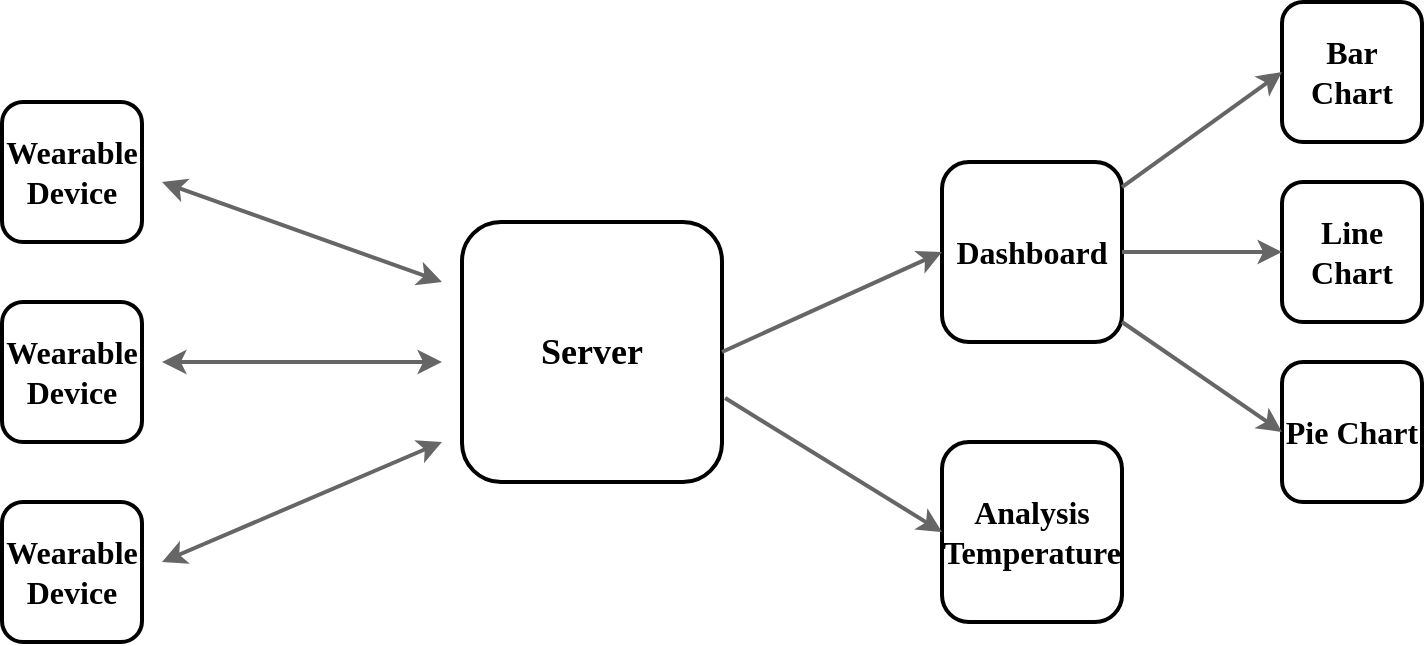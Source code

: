 <mxfile version="20.2.8" type="github">
  <diagram id="3CmZD04sV86hXLiKNP_q" name="Trang-1">
    <mxGraphModel dx="1020" dy="519" grid="1" gridSize="10" guides="1" tooltips="1" connect="1" arrows="1" fold="1" page="1" pageScale="1" pageWidth="827" pageHeight="1169" math="0" shadow="0">
      <root>
        <mxCell id="0" />
        <mxCell id="1" parent="0" />
        <mxCell id="_eurWYBseDw6_cXqkDln-1" value="&lt;p&gt;&lt;b&gt;&lt;font face=&quot;Times New Roman&quot; style=&quot;font-size: 16px;&quot;&gt;Wearable Device&lt;/font&gt;&lt;/b&gt;&lt;/p&gt;" style="whiteSpace=wrap;html=1;aspect=fixed;rounded=1;align=center;strokeWidth=2;" parent="1" vertex="1">
          <mxGeometry x="80" y="110" width="70" height="70" as="geometry" />
        </mxCell>
        <mxCell id="_eurWYBseDw6_cXqkDln-2" value="&lt;p&gt;&lt;b&gt;&lt;font face=&quot;Times New Roman&quot; style=&quot;font-size: 16px;&quot;&gt;Wearable Device&lt;/font&gt;&lt;/b&gt;&lt;/p&gt;" style="whiteSpace=wrap;html=1;aspect=fixed;rounded=1;align=center;strokeWidth=2;" parent="1" vertex="1">
          <mxGeometry x="80" y="210" width="70" height="70" as="geometry" />
        </mxCell>
        <mxCell id="_eurWYBseDw6_cXqkDln-3" value="&lt;p&gt;&lt;b&gt;&lt;font face=&quot;Times New Roman&quot; style=&quot;font-size: 16px;&quot;&gt;Wearable Device&lt;/font&gt;&lt;/b&gt;&lt;/p&gt;" style="whiteSpace=wrap;html=1;aspect=fixed;rounded=1;align=center;strokeWidth=2;" parent="1" vertex="1">
          <mxGeometry x="80" y="310" width="70" height="70" as="geometry" />
        </mxCell>
        <mxCell id="_eurWYBseDw6_cXqkDln-4" value="&lt;b&gt;&lt;font style=&quot;font-size: 18px;&quot;&gt;Server&lt;/font&gt;&lt;/b&gt;" style="whiteSpace=wrap;html=1;aspect=fixed;rounded=1;strokeWidth=2;fontFamily=Times New Roman;fontSize=16;" parent="1" vertex="1">
          <mxGeometry x="310" y="170" width="130" height="130" as="geometry" />
        </mxCell>
        <mxCell id="_eurWYBseDw6_cXqkDln-5" value="&lt;b&gt;Dashboard&lt;/b&gt;" style="whiteSpace=wrap;html=1;aspect=fixed;rounded=1;strokeWidth=2;fontFamily=Times New Roman;fontSize=16;" parent="1" vertex="1">
          <mxGeometry x="550" y="140" width="90" height="90" as="geometry" />
        </mxCell>
        <mxCell id="_eurWYBseDw6_cXqkDln-6" value="" style="endArrow=classic;startArrow=classic;html=1;rounded=0;fontFamily=Times New Roman;fontSize=18;strokeWidth=2;shadow=0;strokeColor=#666666;" parent="1" edge="1">
          <mxGeometry width="50" height="50" relative="1" as="geometry">
            <mxPoint x="160" y="150" as="sourcePoint" />
            <mxPoint x="300" y="200" as="targetPoint" />
          </mxGeometry>
        </mxCell>
        <mxCell id="_eurWYBseDw6_cXqkDln-7" value="" style="endArrow=classic;startArrow=classic;html=1;rounded=0;fontFamily=Times New Roman;fontSize=18;strokeWidth=2;shadow=0;strokeColor=#666666;" parent="1" edge="1">
          <mxGeometry width="50" height="50" relative="1" as="geometry">
            <mxPoint x="160" y="340" as="sourcePoint" />
            <mxPoint x="300" y="280" as="targetPoint" />
          </mxGeometry>
        </mxCell>
        <mxCell id="_eurWYBseDw6_cXqkDln-8" value="" style="endArrow=classic;startArrow=classic;html=1;rounded=0;fontFamily=Times New Roman;fontSize=18;strokeWidth=2;shadow=0;strokeColor=#666666;" parent="1" edge="1">
          <mxGeometry width="50" height="50" relative="1" as="geometry">
            <mxPoint x="160" y="240" as="sourcePoint" />
            <mxPoint x="300" y="240" as="targetPoint" />
          </mxGeometry>
        </mxCell>
        <mxCell id="_eurWYBseDw6_cXqkDln-9" value="" style="endArrow=classic;html=1;rounded=0;shadow=0;strokeColor=#666666;strokeWidth=2;fontFamily=Times New Roman;fontSize=18;exitX=1;exitY=0.5;exitDx=0;exitDy=0;entryX=0;entryY=0.5;entryDx=0;entryDy=0;" parent="1" source="_eurWYBseDw6_cXqkDln-4" edge="1" target="_eurWYBseDw6_cXqkDln-5">
          <mxGeometry width="50" height="50" relative="1" as="geometry">
            <mxPoint x="450" y="240" as="sourcePoint" />
            <mxPoint x="550" y="240" as="targetPoint" />
          </mxGeometry>
        </mxCell>
        <mxCell id="fz3xDhj9yyYTCddoUugq-1" value="&lt;p&gt;&lt;b&gt;&lt;font face=&quot;Times New Roman&quot; style=&quot;font-size: 16px;&quot;&gt;Bar Chart&lt;/font&gt;&lt;/b&gt;&lt;/p&gt;" style="whiteSpace=wrap;html=1;aspect=fixed;rounded=1;align=center;strokeWidth=2;" parent="1" vertex="1">
          <mxGeometry x="720" y="60" width="70" height="70" as="geometry" />
        </mxCell>
        <mxCell id="fz3xDhj9yyYTCddoUugq-3" value="&lt;p&gt;&lt;font face=&quot;Times New Roman&quot;&gt;&lt;span style=&quot;font-size: 16px;&quot;&gt;&lt;b&gt;Line Chart&lt;/b&gt;&lt;/span&gt;&lt;/font&gt;&lt;/p&gt;" style="whiteSpace=wrap;html=1;aspect=fixed;rounded=1;align=center;strokeWidth=2;" parent="1" vertex="1">
          <mxGeometry x="720" y="150" width="70" height="70" as="geometry" />
        </mxCell>
        <mxCell id="fz3xDhj9yyYTCddoUugq-4" value="&lt;p&gt;&lt;b&gt;&lt;font face=&quot;Times New Roman&quot; style=&quot;font-size: 16px;&quot;&gt;Pie Chart&lt;/font&gt;&lt;/b&gt;&lt;/p&gt;" style="whiteSpace=wrap;html=1;aspect=fixed;rounded=1;align=center;strokeWidth=2;" parent="1" vertex="1">
          <mxGeometry x="720" y="240" width="70" height="70" as="geometry" />
        </mxCell>
        <mxCell id="fz3xDhj9yyYTCddoUugq-5" value="" style="endArrow=classic;html=1;rounded=0;shadow=0;strokeColor=#666666;strokeWidth=2;fontFamily=Times New Roman;fontSize=18;entryX=0;entryY=0.5;entryDx=0;entryDy=0;" parent="1" source="_eurWYBseDw6_cXqkDln-5" target="fz3xDhj9yyYTCddoUugq-1" edge="1">
          <mxGeometry width="50" height="50" relative="1" as="geometry">
            <mxPoint x="600" y="130.0" as="sourcePoint" />
            <mxPoint x="710" y="130.06" as="targetPoint" />
          </mxGeometry>
        </mxCell>
        <mxCell id="fz3xDhj9yyYTCddoUugq-6" value="" style="endArrow=classic;html=1;rounded=0;shadow=0;strokeColor=#666666;strokeWidth=2;fontFamily=Times New Roman;fontSize=18;exitX=1;exitY=0.5;exitDx=0;exitDy=0;entryX=0;entryY=0.5;entryDx=0;entryDy=0;" parent="1" source="_eurWYBseDw6_cXqkDln-5" target="fz3xDhj9yyYTCddoUugq-3" edge="1">
          <mxGeometry width="50" height="50" relative="1" as="geometry">
            <mxPoint x="640" y="201.2" as="sourcePoint" />
            <mxPoint x="720" y="180" as="targetPoint" />
          </mxGeometry>
        </mxCell>
        <mxCell id="fz3xDhj9yyYTCddoUugq-7" value="" style="endArrow=classic;html=1;rounded=0;shadow=0;strokeColor=#666666;strokeWidth=2;fontFamily=Times New Roman;fontSize=18;entryX=0;entryY=0.5;entryDx=0;entryDy=0;" parent="1" target="fz3xDhj9yyYTCddoUugq-4" edge="1">
          <mxGeometry width="50" height="50" relative="1" as="geometry">
            <mxPoint x="640" y="220" as="sourcePoint" />
            <mxPoint x="720" y="162.4" as="targetPoint" />
          </mxGeometry>
        </mxCell>
        <mxCell id="ZJ9Of7Oa5hSwLF5ygKqx-1" value="&lt;b&gt;Analysis Temperature&lt;/b&gt;" style="whiteSpace=wrap;html=1;aspect=fixed;rounded=1;strokeWidth=2;fontFamily=Times New Roman;fontSize=16;" vertex="1" parent="1">
          <mxGeometry x="550" y="280" width="90" height="90" as="geometry" />
        </mxCell>
        <mxCell id="ZJ9Of7Oa5hSwLF5ygKqx-2" value="" style="endArrow=classic;html=1;rounded=0;shadow=0;strokeColor=#666666;strokeWidth=2;fontFamily=Times New Roman;fontSize=18;exitX=1.012;exitY=0.677;exitDx=0;exitDy=0;exitPerimeter=0;entryX=0;entryY=0.5;entryDx=0;entryDy=0;" edge="1" parent="1" source="_eurWYBseDw6_cXqkDln-4" target="ZJ9Of7Oa5hSwLF5ygKqx-1">
          <mxGeometry width="50" height="50" relative="1" as="geometry">
            <mxPoint x="450" y="249.94" as="sourcePoint" />
            <mxPoint x="560" y="195" as="targetPoint" />
          </mxGeometry>
        </mxCell>
      </root>
    </mxGraphModel>
  </diagram>
</mxfile>
